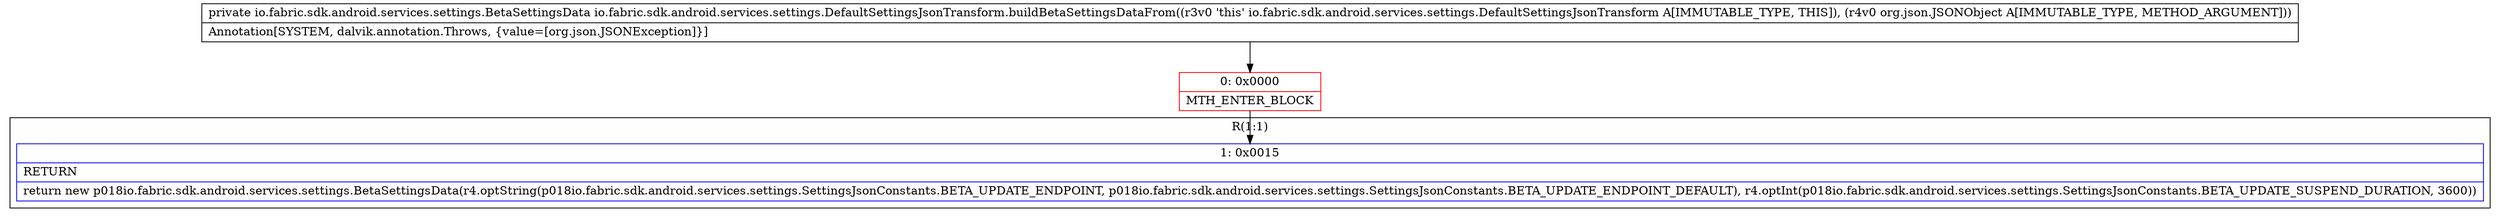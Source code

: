 digraph "CFG forio.fabric.sdk.android.services.settings.DefaultSettingsJsonTransform.buildBetaSettingsDataFrom(Lorg\/json\/JSONObject;)Lio\/fabric\/sdk\/android\/services\/settings\/BetaSettingsData;" {
subgraph cluster_Region_356750538 {
label = "R(1:1)";
node [shape=record,color=blue];
Node_1 [shape=record,label="{1\:\ 0x0015|RETURN\l|return new p018io.fabric.sdk.android.services.settings.BetaSettingsData(r4.optString(p018io.fabric.sdk.android.services.settings.SettingsJsonConstants.BETA_UPDATE_ENDPOINT, p018io.fabric.sdk.android.services.settings.SettingsJsonConstants.BETA_UPDATE_ENDPOINT_DEFAULT), r4.optInt(p018io.fabric.sdk.android.services.settings.SettingsJsonConstants.BETA_UPDATE_SUSPEND_DURATION, 3600))\l}"];
}
Node_0 [shape=record,color=red,label="{0\:\ 0x0000|MTH_ENTER_BLOCK\l}"];
MethodNode[shape=record,label="{private io.fabric.sdk.android.services.settings.BetaSettingsData io.fabric.sdk.android.services.settings.DefaultSettingsJsonTransform.buildBetaSettingsDataFrom((r3v0 'this' io.fabric.sdk.android.services.settings.DefaultSettingsJsonTransform A[IMMUTABLE_TYPE, THIS]), (r4v0 org.json.JSONObject A[IMMUTABLE_TYPE, METHOD_ARGUMENT]))  | Annotation[SYSTEM, dalvik.annotation.Throws, \{value=[org.json.JSONException]\}]\l}"];
MethodNode -> Node_0;
Node_0 -> Node_1;
}

